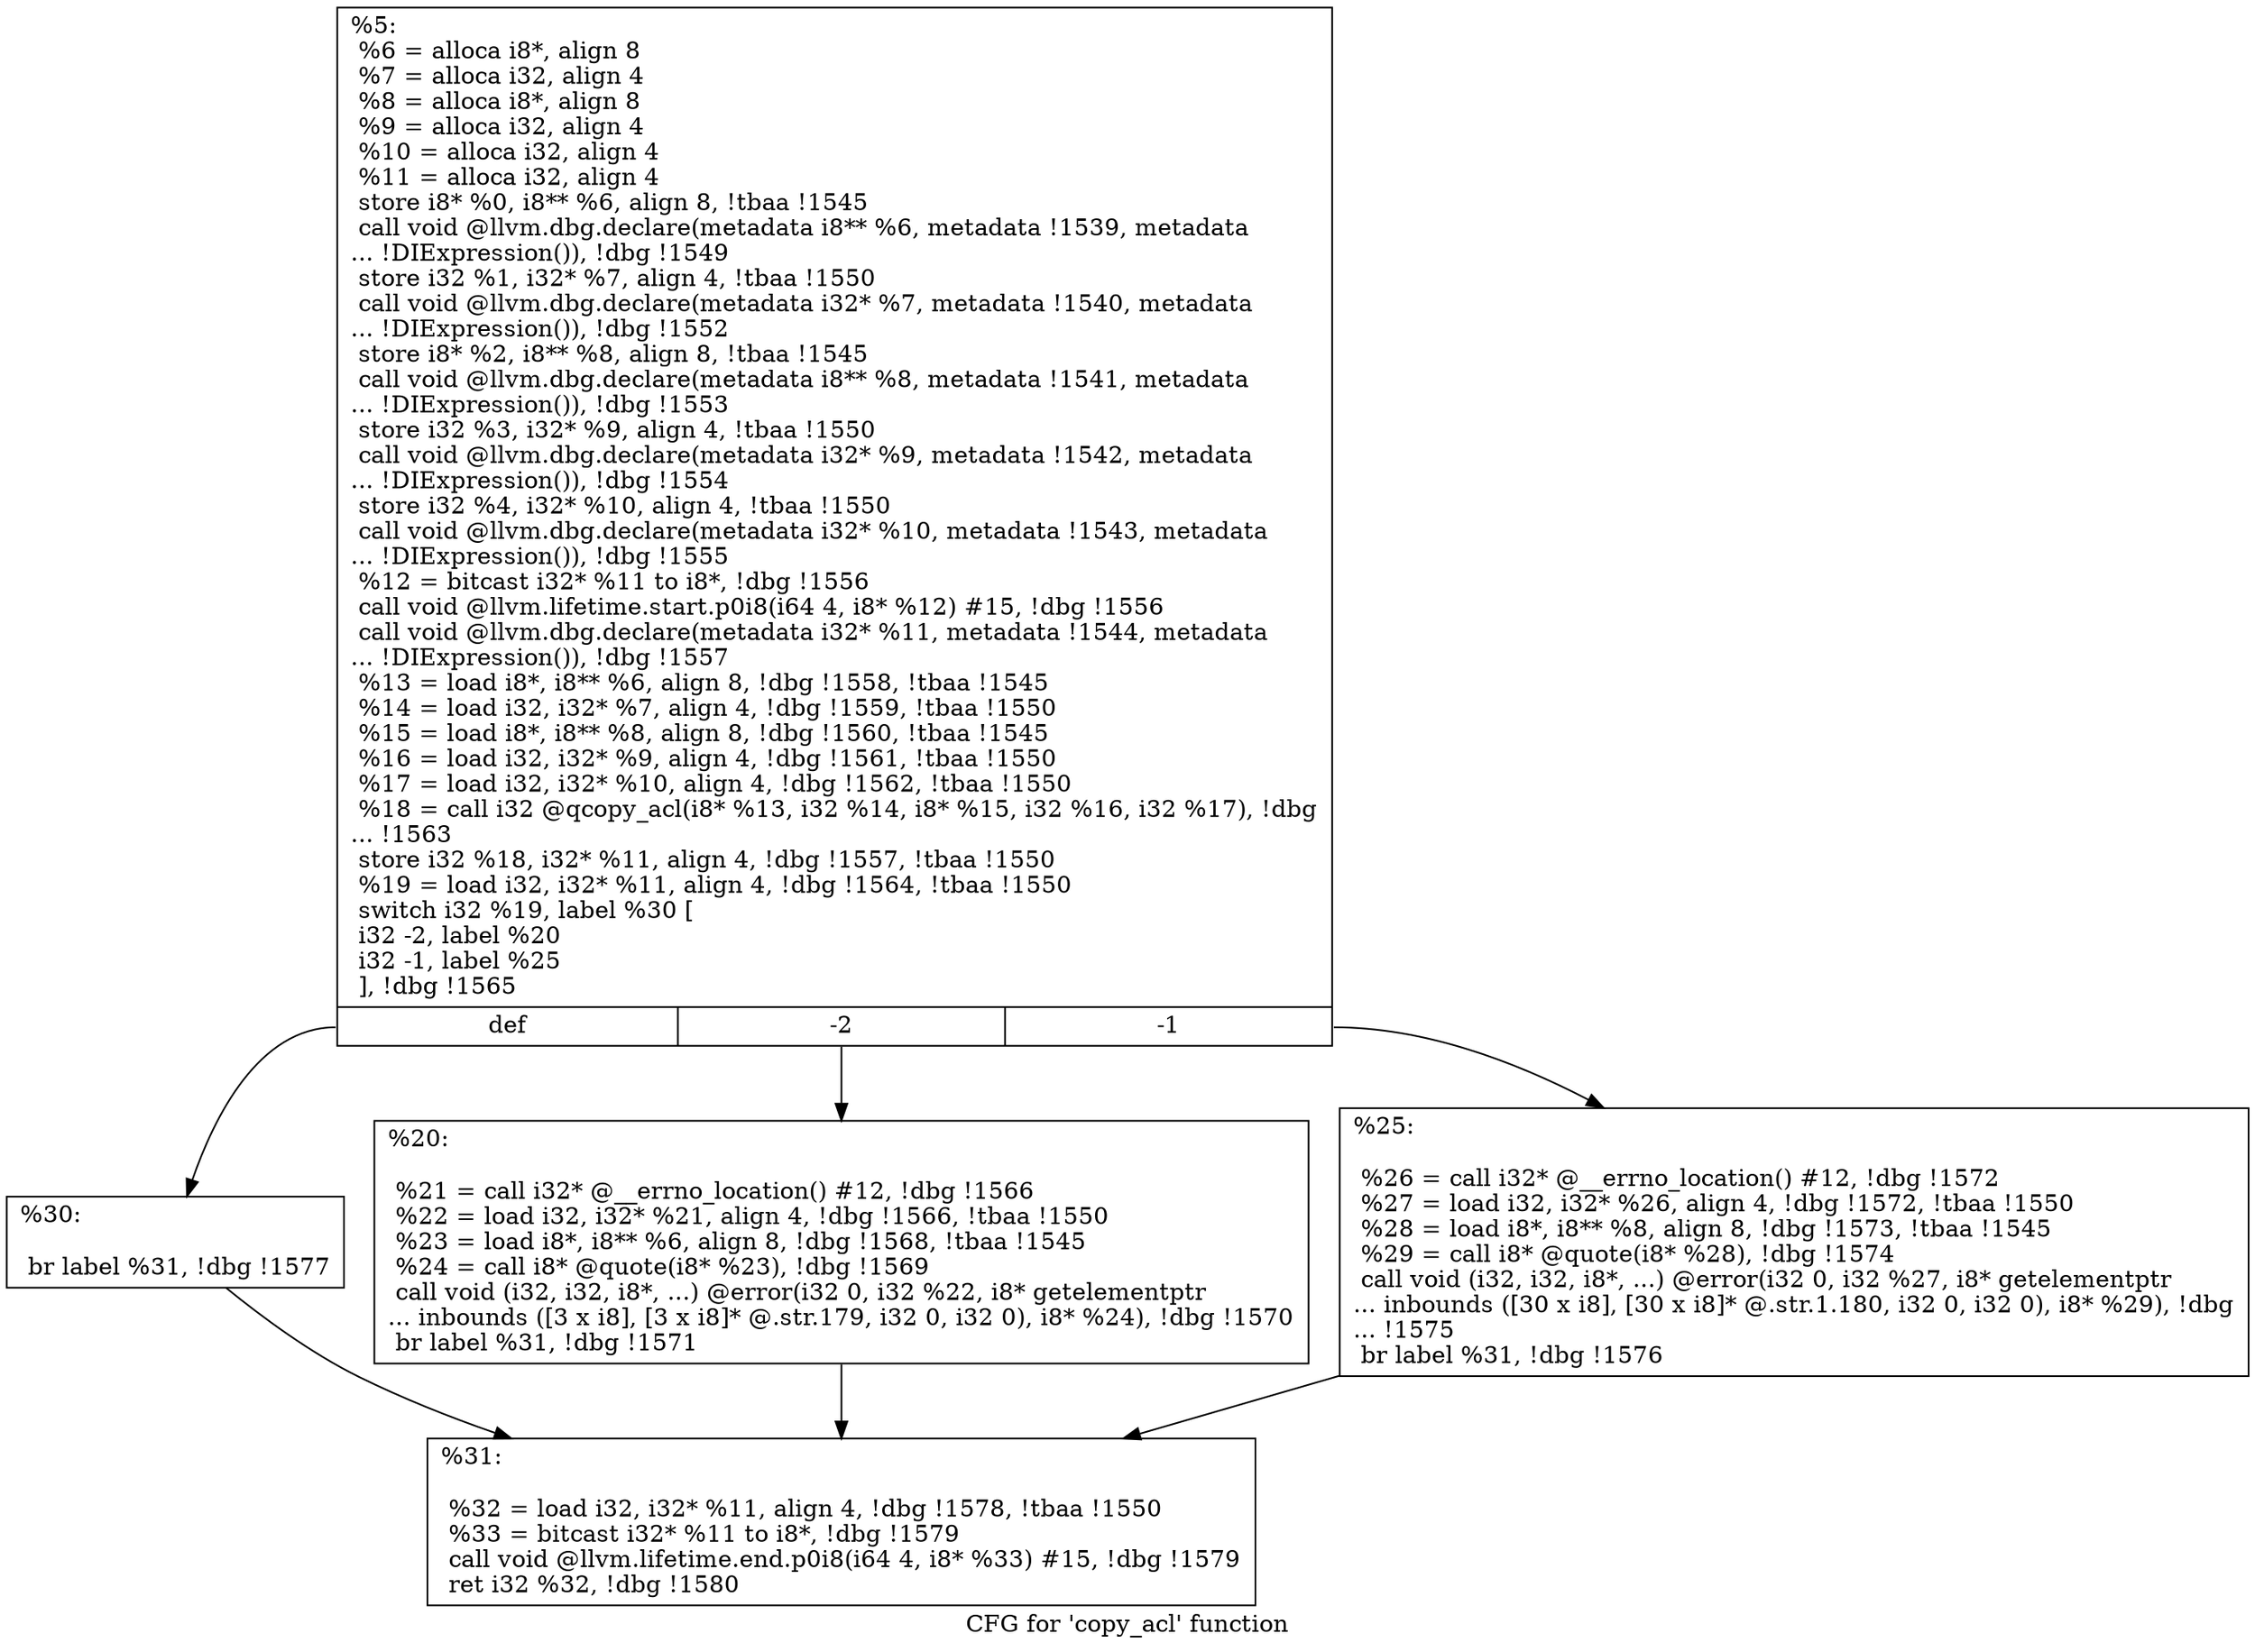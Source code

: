 digraph "CFG for 'copy_acl' function" {
	label="CFG for 'copy_acl' function";

	Node0x28de970 [shape=record,label="{%5:\l  %6 = alloca i8*, align 8\l  %7 = alloca i32, align 4\l  %8 = alloca i8*, align 8\l  %9 = alloca i32, align 4\l  %10 = alloca i32, align 4\l  %11 = alloca i32, align 4\l  store i8* %0, i8** %6, align 8, !tbaa !1545\l  call void @llvm.dbg.declare(metadata i8** %6, metadata !1539, metadata\l... !DIExpression()), !dbg !1549\l  store i32 %1, i32* %7, align 4, !tbaa !1550\l  call void @llvm.dbg.declare(metadata i32* %7, metadata !1540, metadata\l... !DIExpression()), !dbg !1552\l  store i8* %2, i8** %8, align 8, !tbaa !1545\l  call void @llvm.dbg.declare(metadata i8** %8, metadata !1541, metadata\l... !DIExpression()), !dbg !1553\l  store i32 %3, i32* %9, align 4, !tbaa !1550\l  call void @llvm.dbg.declare(metadata i32* %9, metadata !1542, metadata\l... !DIExpression()), !dbg !1554\l  store i32 %4, i32* %10, align 4, !tbaa !1550\l  call void @llvm.dbg.declare(metadata i32* %10, metadata !1543, metadata\l... !DIExpression()), !dbg !1555\l  %12 = bitcast i32* %11 to i8*, !dbg !1556\l  call void @llvm.lifetime.start.p0i8(i64 4, i8* %12) #15, !dbg !1556\l  call void @llvm.dbg.declare(metadata i32* %11, metadata !1544, metadata\l... !DIExpression()), !dbg !1557\l  %13 = load i8*, i8** %6, align 8, !dbg !1558, !tbaa !1545\l  %14 = load i32, i32* %7, align 4, !dbg !1559, !tbaa !1550\l  %15 = load i8*, i8** %8, align 8, !dbg !1560, !tbaa !1545\l  %16 = load i32, i32* %9, align 4, !dbg !1561, !tbaa !1550\l  %17 = load i32, i32* %10, align 4, !dbg !1562, !tbaa !1550\l  %18 = call i32 @qcopy_acl(i8* %13, i32 %14, i8* %15, i32 %16, i32 %17), !dbg\l... !1563\l  store i32 %18, i32* %11, align 4, !dbg !1557, !tbaa !1550\l  %19 = load i32, i32* %11, align 4, !dbg !1564, !tbaa !1550\l  switch i32 %19, label %30 [\l    i32 -2, label %20\l    i32 -1, label %25\l  ], !dbg !1565\l|{<s0>def|<s1>-2|<s2>-1}}"];
	Node0x28de970:s0 -> Node0x28dfdb0;
	Node0x28de970:s1 -> Node0x28dfd10;
	Node0x28de970:s2 -> Node0x28dfd60;
	Node0x28dfd10 [shape=record,label="{%20:\l\l  %21 = call i32* @__errno_location() #12, !dbg !1566\l  %22 = load i32, i32* %21, align 4, !dbg !1566, !tbaa !1550\l  %23 = load i8*, i8** %6, align 8, !dbg !1568, !tbaa !1545\l  %24 = call i8* @quote(i8* %23), !dbg !1569\l  call void (i32, i32, i8*, ...) @error(i32 0, i32 %22, i8* getelementptr\l... inbounds ([3 x i8], [3 x i8]* @.str.179, i32 0, i32 0), i8* %24), !dbg !1570\l  br label %31, !dbg !1571\l}"];
	Node0x28dfd10 -> Node0x28dfe00;
	Node0x28dfd60 [shape=record,label="{%25:\l\l  %26 = call i32* @__errno_location() #12, !dbg !1572\l  %27 = load i32, i32* %26, align 4, !dbg !1572, !tbaa !1550\l  %28 = load i8*, i8** %8, align 8, !dbg !1573, !tbaa !1545\l  %29 = call i8* @quote(i8* %28), !dbg !1574\l  call void (i32, i32, i8*, ...) @error(i32 0, i32 %27, i8* getelementptr\l... inbounds ([30 x i8], [30 x i8]* @.str.1.180, i32 0, i32 0), i8* %29), !dbg\l... !1575\l  br label %31, !dbg !1576\l}"];
	Node0x28dfd60 -> Node0x28dfe00;
	Node0x28dfdb0 [shape=record,label="{%30:\l\l  br label %31, !dbg !1577\l}"];
	Node0x28dfdb0 -> Node0x28dfe00;
	Node0x28dfe00 [shape=record,label="{%31:\l\l  %32 = load i32, i32* %11, align 4, !dbg !1578, !tbaa !1550\l  %33 = bitcast i32* %11 to i8*, !dbg !1579\l  call void @llvm.lifetime.end.p0i8(i64 4, i8* %33) #15, !dbg !1579\l  ret i32 %32, !dbg !1580\l}"];
}
